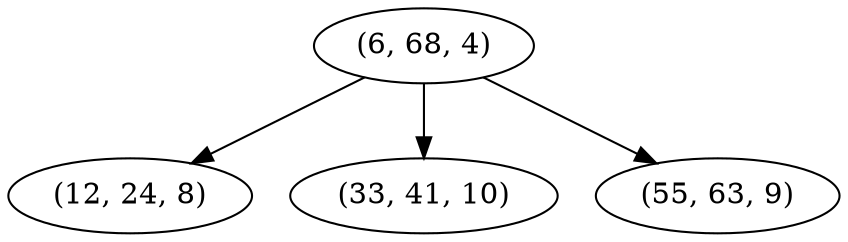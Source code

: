 digraph tree {
    "(6, 68, 4)";
    "(12, 24, 8)";
    "(33, 41, 10)";
    "(55, 63, 9)";
    "(6, 68, 4)" -> "(12, 24, 8)";
    "(6, 68, 4)" -> "(33, 41, 10)";
    "(6, 68, 4)" -> "(55, 63, 9)";
}
